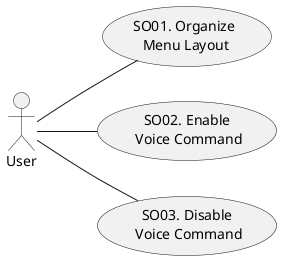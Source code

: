 @startuml
skinparam shadowing false
left to right direction
skinparam backgroundcolor transparent

' Setting Option Management -> US
(SO01. Organize\n Menu Layout) as SO01
(SO02. Enable\n Voice Command) as SO02
(SO03. Disable\n Voice Command) as SO03

:User: -- SO01
:User: -- SO02
:User: -- SO03

@enduml